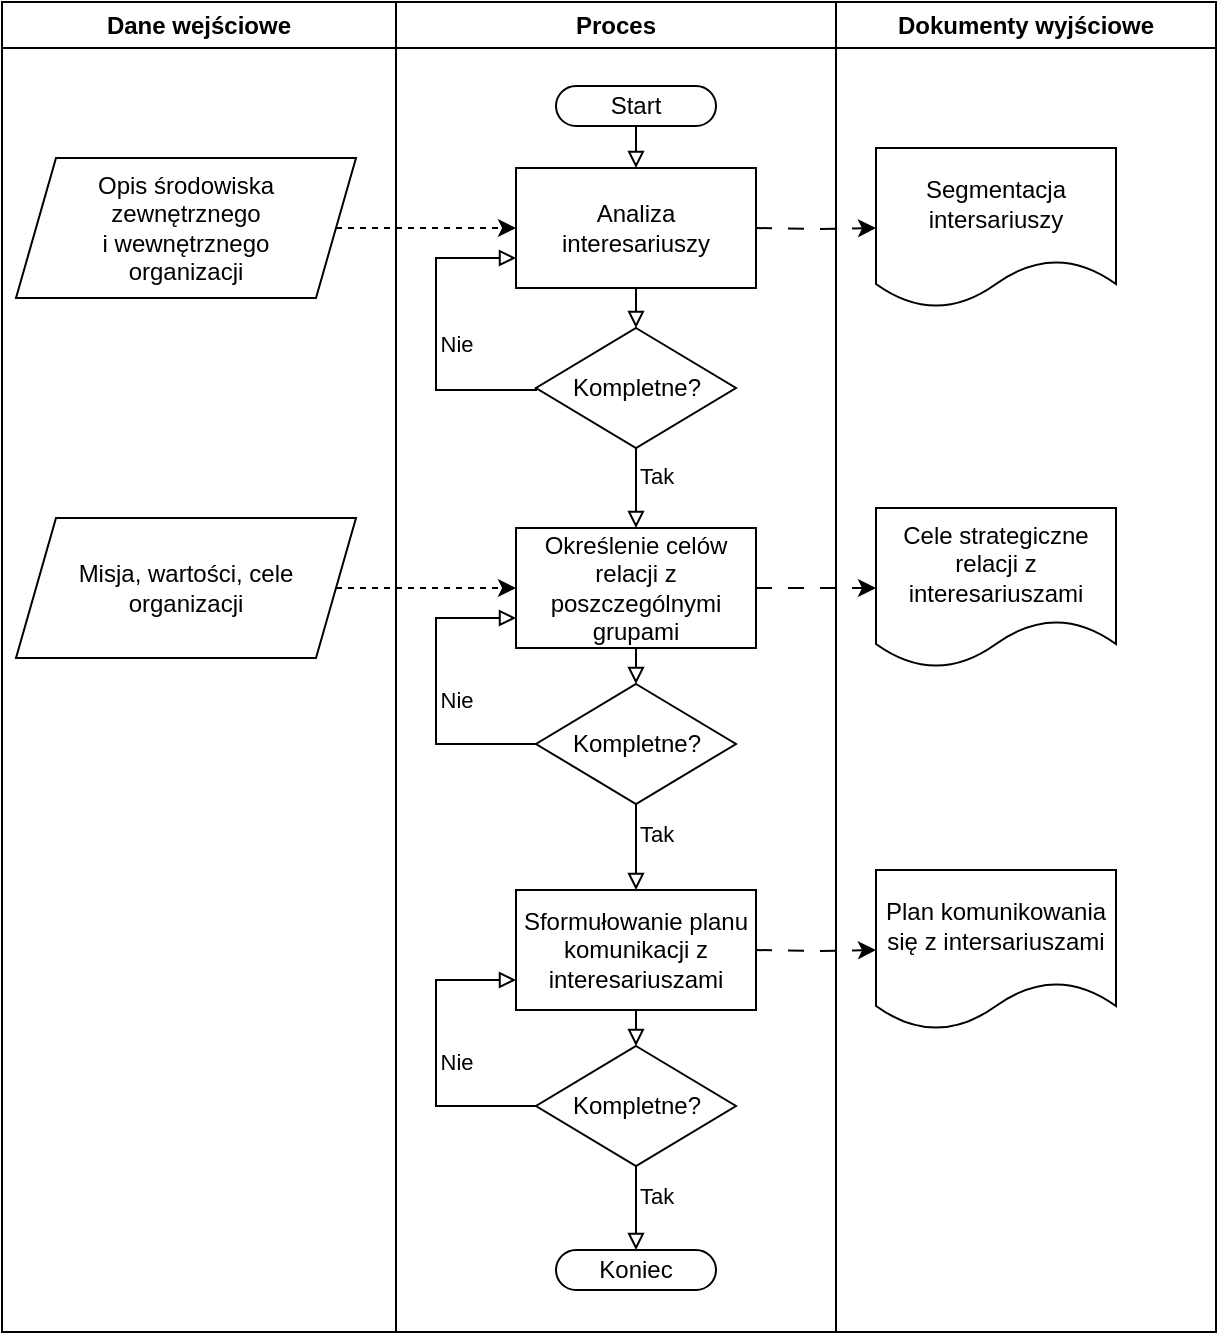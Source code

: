<mxfile version="22.1.16" type="device">
  <diagram id="C5RBs43oDa-KdzZeNtuy" name="Page-1">
    <mxGraphModel dx="1374" dy="859" grid="1" gridSize="10" guides="1" tooltips="1" connect="1" arrows="1" fold="1" page="1" pageScale="1" pageWidth="827" pageHeight="1169" math="0" shadow="0">
      <root>
        <mxCell id="WIyWlLk6GJQsqaUBKTNV-0" />
        <mxCell id="WIyWlLk6GJQsqaUBKTNV-1" parent="WIyWlLk6GJQsqaUBKTNV-0" />
        <mxCell id="WIyWlLk6GJQsqaUBKTNV-2" value="" style="rounded=0;html=1;jettySize=auto;orthogonalLoop=1;fontSize=11;endArrow=block;endFill=0;endSize=6;strokeWidth=1;shadow=0;labelBackgroundColor=none;edgeStyle=orthogonalEdgeStyle;exitX=0.5;exitY=1;exitDx=0;exitDy=0;entryX=0.5;entryY=0;entryDx=0;entryDy=0;" parent="WIyWlLk6GJQsqaUBKTNV-1" target="WIyWlLk6GJQsqaUBKTNV-6" edge="1" source="s7DfnmzeCrfPufH90l0C-0">
          <mxGeometry relative="1" as="geometry">
            <mxPoint x="320" y="158" as="sourcePoint" />
            <mxPoint x="200" y="209" as="targetPoint" />
          </mxGeometry>
        </mxCell>
        <mxCell id="WIyWlLk6GJQsqaUBKTNV-5" value="Nie" style="edgeStyle=orthogonalEdgeStyle;rounded=0;html=1;jettySize=auto;orthogonalLoop=1;fontSize=11;endArrow=block;endFill=0;endSize=6;strokeWidth=1;shadow=0;labelBackgroundColor=none;entryX=0;entryY=0.75;entryDx=0;entryDy=0;verticalAlign=middle;labelPosition=right;verticalLabelPosition=middle;align=center;spacing=2;exitX=0;exitY=0.5;exitDx=0;exitDy=0;" parent="WIyWlLk6GJQsqaUBKTNV-1" source="WIyWlLk6GJQsqaUBKTNV-6" target="s7DfnmzeCrfPufH90l0C-0" edge="1">
          <mxGeometry x="-0.058" y="-10" relative="1" as="geometry">
            <mxPoint as="offset" />
            <mxPoint x="420" y="248" as="targetPoint" />
            <Array as="points">
              <mxPoint x="270" y="209" />
              <mxPoint x="220" y="209" />
              <mxPoint x="220" y="143" />
            </Array>
          </mxGeometry>
        </mxCell>
        <mxCell id="b5bId7cN8p5KwJCor4pT-3" value="" style="edgeStyle=orthogonalEdgeStyle;rounded=0;orthogonalLoop=1;jettySize=auto;html=1;endArrow=block;endFill=0;" edge="1" parent="WIyWlLk6GJQsqaUBKTNV-1" source="WIyWlLk6GJQsqaUBKTNV-6" target="s7DfnmzeCrfPufH90l0C-3">
          <mxGeometry relative="1" as="geometry" />
        </mxCell>
        <mxCell id="b5bId7cN8p5KwJCor4pT-6" value="Tak" style="edgeLabel;html=1;align=left;verticalAlign=middle;resizable=0;points=[];horizontal=1;labelBackgroundColor=none;labelPosition=right;verticalLabelPosition=middle;spacing=2;" vertex="1" connectable="0" parent="b5bId7cN8p5KwJCor4pT-3">
          <mxGeometry x="-0.321" relative="1" as="geometry">
            <mxPoint as="offset" />
          </mxGeometry>
        </mxCell>
        <mxCell id="WIyWlLk6GJQsqaUBKTNV-6" value="Kompletne?" style="rhombus;html=1;shadow=0;fontFamily=Helvetica;fontSize=12;align=center;strokeWidth=1;spacing=0;spacingTop=0;labelBackgroundColor=none;" parent="WIyWlLk6GJQsqaUBKTNV-1" vertex="1">
          <mxGeometry x="270" y="178" width="100" height="60" as="geometry" />
        </mxCell>
        <mxCell id="s7DfnmzeCrfPufH90l0C-0" value="Analiza &lt;br&gt;interesariuszy" style="rounded=0;whiteSpace=wrap;html=1;" parent="WIyWlLk6GJQsqaUBKTNV-1" vertex="1">
          <mxGeometry x="260" y="98" width="120" height="60" as="geometry" />
        </mxCell>
        <mxCell id="s7DfnmzeCrfPufH90l0C-2" value="" style="edgeStyle=orthogonalEdgeStyle;rounded=0;orthogonalLoop=1;jettySize=auto;html=1;dashed=1;" parent="WIyWlLk6GJQsqaUBKTNV-1" source="s7DfnmzeCrfPufH90l0C-1" target="s7DfnmzeCrfPufH90l0C-0" edge="1">
          <mxGeometry relative="1" as="geometry" />
        </mxCell>
        <mxCell id="s7DfnmzeCrfPufH90l0C-1" value="Opis środowiska &lt;br&gt;zewnętrznego &lt;br&gt;i wewnętrznego &lt;br&gt;organizacji" style="shape=parallelogram;perimeter=parallelogramPerimeter;whiteSpace=wrap;html=1;fixedSize=1;" parent="WIyWlLk6GJQsqaUBKTNV-1" vertex="1">
          <mxGeometry x="10" y="93" width="170" height="70" as="geometry" />
        </mxCell>
        <mxCell id="b5bId7cN8p5KwJCor4pT-2" value="" style="edgeStyle=orthogonalEdgeStyle;rounded=0;orthogonalLoop=1;jettySize=auto;html=1;endArrow=block;endFill=0;entryX=0.5;entryY=0;entryDx=0;entryDy=0;exitX=0.5;exitY=1;exitDx=0;exitDy=0;" edge="1" parent="WIyWlLk6GJQsqaUBKTNV-1" source="s7DfnmzeCrfPufH90l0C-3" target="b5bId7cN8p5KwJCor4pT-18">
          <mxGeometry relative="1" as="geometry">
            <mxPoint x="650" y="527" as="sourcePoint" />
            <mxPoint x="260" y="407" as="targetPoint" />
          </mxGeometry>
        </mxCell>
        <mxCell id="s7DfnmzeCrfPufH90l0C-3" value="Określenie celów relacji z poszczególnymi grupami" style="rounded=0;whiteSpace=wrap;html=1;" parent="WIyWlLk6GJQsqaUBKTNV-1" vertex="1">
          <mxGeometry x="260" y="278" width="120" height="60" as="geometry" />
        </mxCell>
        <mxCell id="b5bId7cN8p5KwJCor4pT-4" value="" style="edgeStyle=orthogonalEdgeStyle;rounded=0;orthogonalLoop=1;jettySize=auto;html=1;dashed=1;entryX=0;entryY=0.5;entryDx=0;entryDy=0;" edge="1" parent="WIyWlLk6GJQsqaUBKTNV-1" source="b5bId7cN8p5KwJCor4pT-5" target="s7DfnmzeCrfPufH90l0C-3">
          <mxGeometry relative="1" as="geometry">
            <mxPoint x="250" y="313" as="targetPoint" />
          </mxGeometry>
        </mxCell>
        <mxCell id="b5bId7cN8p5KwJCor4pT-5" value="Misja, wartości, cele organizacji" style="shape=parallelogram;perimeter=parallelogramPerimeter;whiteSpace=wrap;html=1;fixedSize=1;" vertex="1" parent="WIyWlLk6GJQsqaUBKTNV-1">
          <mxGeometry x="10" y="273" width="170" height="70" as="geometry" />
        </mxCell>
        <mxCell id="b5bId7cN8p5KwJCor4pT-15" value="Nie" style="edgeStyle=orthogonalEdgeStyle;rounded=0;html=1;jettySize=auto;orthogonalLoop=1;fontSize=11;endArrow=block;endFill=0;endSize=6;strokeWidth=1;shadow=0;labelBackgroundColor=none;entryX=0;entryY=0.75;entryDx=0;entryDy=0;verticalAlign=middle;labelPosition=right;verticalLabelPosition=middle;align=center;spacing=2;" edge="1" parent="WIyWlLk6GJQsqaUBKTNV-1" source="b5bId7cN8p5KwJCor4pT-18" target="s7DfnmzeCrfPufH90l0C-3">
          <mxGeometry x="-0.058" y="-10" relative="1" as="geometry">
            <mxPoint as="offset" />
            <mxPoint x="380" y="297" as="targetPoint" />
            <Array as="points">
              <mxPoint x="220" y="386" />
              <mxPoint x="220" y="323" />
            </Array>
          </mxGeometry>
        </mxCell>
        <mxCell id="b5bId7cN8p5KwJCor4pT-16" value="" style="edgeStyle=orthogonalEdgeStyle;rounded=0;orthogonalLoop=1;jettySize=auto;html=1;endArrow=block;endFill=0;entryX=0.5;entryY=0;entryDx=0;entryDy=0;" edge="1" parent="WIyWlLk6GJQsqaUBKTNV-1" source="b5bId7cN8p5KwJCor4pT-18" target="b5bId7cN8p5KwJCor4pT-22">
          <mxGeometry relative="1" as="geometry">
            <mxPoint x="320" y="439" as="targetPoint" />
          </mxGeometry>
        </mxCell>
        <mxCell id="b5bId7cN8p5KwJCor4pT-17" value="Tak" style="edgeLabel;html=1;align=left;verticalAlign=middle;resizable=0;points=[];horizontal=1;labelBackgroundColor=none;labelPosition=right;verticalLabelPosition=middle;spacing=2;" vertex="1" connectable="0" parent="b5bId7cN8p5KwJCor4pT-16">
          <mxGeometry x="-0.321" relative="1" as="geometry">
            <mxPoint as="offset" />
          </mxGeometry>
        </mxCell>
        <mxCell id="b5bId7cN8p5KwJCor4pT-18" value="Kompletne?" style="rhombus;html=1;shadow=0;fontFamily=Helvetica;fontSize=12;align=center;strokeWidth=1;spacing=0;spacingTop=0;labelBackgroundColor=none;" vertex="1" parent="WIyWlLk6GJQsqaUBKTNV-1">
          <mxGeometry x="270" y="356" width="100" height="60" as="geometry" />
        </mxCell>
        <mxCell id="b5bId7cN8p5KwJCor4pT-20" value="" style="edgeStyle=orthogonalEdgeStyle;rounded=0;orthogonalLoop=1;jettySize=auto;html=1;endArrow=block;endFill=0;entryX=0.5;entryY=0;entryDx=0;entryDy=0;exitX=0.5;exitY=1;exitDx=0;exitDy=0;" edge="1" parent="WIyWlLk6GJQsqaUBKTNV-1" source="b5bId7cN8p5KwJCor4pT-19" target="s7DfnmzeCrfPufH90l0C-0">
          <mxGeometry relative="1" as="geometry">
            <mxPoint x="570" y="119" as="sourcePoint" />
            <mxPoint x="450" y="159" as="targetPoint" />
          </mxGeometry>
        </mxCell>
        <mxCell id="b5bId7cN8p5KwJCor4pT-19" value="Start" style="rounded=1;whiteSpace=wrap;html=1;arcSize=50;imageHeight=24;" vertex="1" parent="WIyWlLk6GJQsqaUBKTNV-1">
          <mxGeometry x="280" y="57" width="80" height="20" as="geometry" />
        </mxCell>
        <mxCell id="b5bId7cN8p5KwJCor4pT-21" value="" style="edgeStyle=orthogonalEdgeStyle;rounded=0;orthogonalLoop=1;jettySize=auto;html=1;endArrow=block;endFill=0;entryX=0.5;entryY=0;entryDx=0;entryDy=0;exitX=0.5;exitY=1;exitDx=0;exitDy=0;" edge="1" parent="WIyWlLk6GJQsqaUBKTNV-1" source="b5bId7cN8p5KwJCor4pT-22" target="b5bId7cN8p5KwJCor4pT-26">
          <mxGeometry relative="1" as="geometry">
            <mxPoint x="650" y="708" as="sourcePoint" />
            <mxPoint x="260" y="588" as="targetPoint" />
          </mxGeometry>
        </mxCell>
        <mxCell id="b5bId7cN8p5KwJCor4pT-29" value="" style="edgeStyle=orthogonalEdgeStyle;rounded=0;orthogonalLoop=1;jettySize=auto;html=1;exitX=1;exitY=0.5;exitDx=0;exitDy=0;dashed=1;dashPattern=8 8;" edge="1" parent="WIyWlLk6GJQsqaUBKTNV-1" source="s7DfnmzeCrfPufH90l0C-3" target="b5bId7cN8p5KwJCor4pT-28">
          <mxGeometry relative="1" as="geometry" />
        </mxCell>
        <mxCell id="b5bId7cN8p5KwJCor4pT-22" value="Sformułowanie planu komunikacji z interesariuszami" style="rounded=0;whiteSpace=wrap;html=1;" vertex="1" parent="WIyWlLk6GJQsqaUBKTNV-1">
          <mxGeometry x="260" y="459" width="120" height="60" as="geometry" />
        </mxCell>
        <mxCell id="b5bId7cN8p5KwJCor4pT-23" value="Nie" style="edgeStyle=orthogonalEdgeStyle;rounded=0;html=1;jettySize=auto;orthogonalLoop=1;fontSize=11;endArrow=block;endFill=0;endSize=6;strokeWidth=1;shadow=0;labelBackgroundColor=none;entryX=0;entryY=0.75;entryDx=0;entryDy=0;verticalAlign=middle;labelPosition=right;verticalLabelPosition=middle;align=center;spacing=2;" edge="1" parent="WIyWlLk6GJQsqaUBKTNV-1" source="b5bId7cN8p5KwJCor4pT-26" target="b5bId7cN8p5KwJCor4pT-22">
          <mxGeometry x="-0.058" y="-10" relative="1" as="geometry">
            <mxPoint as="offset" />
            <mxPoint x="380" y="478" as="targetPoint" />
            <Array as="points">
              <mxPoint x="220" y="567" />
              <mxPoint x="220" y="504" />
            </Array>
          </mxGeometry>
        </mxCell>
        <mxCell id="b5bId7cN8p5KwJCor4pT-24" value="" style="edgeStyle=orthogonalEdgeStyle;rounded=0;orthogonalLoop=1;jettySize=auto;html=1;endArrow=block;endFill=0;entryX=0.5;entryY=0;entryDx=0;entryDy=0;" edge="1" parent="WIyWlLk6GJQsqaUBKTNV-1" source="b5bId7cN8p5KwJCor4pT-26" target="b5bId7cN8p5KwJCor4pT-35">
          <mxGeometry relative="1" as="geometry">
            <mxPoint x="320" y="620" as="targetPoint" />
            <Array as="points" />
          </mxGeometry>
        </mxCell>
        <mxCell id="b5bId7cN8p5KwJCor4pT-25" value="Tak" style="edgeLabel;html=1;align=left;verticalAlign=middle;resizable=0;points=[];horizontal=1;labelBackgroundColor=none;labelPosition=right;verticalLabelPosition=middle;spacing=2;" vertex="1" connectable="0" parent="b5bId7cN8p5KwJCor4pT-24">
          <mxGeometry x="-0.321" relative="1" as="geometry">
            <mxPoint as="offset" />
          </mxGeometry>
        </mxCell>
        <mxCell id="b5bId7cN8p5KwJCor4pT-26" value="Kompletne?" style="rhombus;html=1;shadow=0;fontFamily=Helvetica;fontSize=12;align=center;strokeWidth=1;spacing=0;spacingTop=0;labelBackgroundColor=none;" vertex="1" parent="WIyWlLk6GJQsqaUBKTNV-1">
          <mxGeometry x="270" y="537" width="100" height="60" as="geometry" />
        </mxCell>
        <mxCell id="b5bId7cN8p5KwJCor4pT-28" value="Cele strategiczne relacji z interesariuszami" style="shape=document;whiteSpace=wrap;html=1;boundedLbl=1;" vertex="1" parent="WIyWlLk6GJQsqaUBKTNV-1">
          <mxGeometry x="440" y="268" width="120" height="80" as="geometry" />
        </mxCell>
        <mxCell id="b5bId7cN8p5KwJCor4pT-30" value="" style="edgeStyle=orthogonalEdgeStyle;rounded=0;orthogonalLoop=1;jettySize=auto;html=1;exitX=1;exitY=0.5;exitDx=0;exitDy=0;dashed=1;dashPattern=8 8;" edge="1" parent="WIyWlLk6GJQsqaUBKTNV-1" target="b5bId7cN8p5KwJCor4pT-31">
          <mxGeometry relative="1" as="geometry">
            <mxPoint x="380" y="489" as="sourcePoint" />
          </mxGeometry>
        </mxCell>
        <mxCell id="b5bId7cN8p5KwJCor4pT-31" value="Plan komunikowania się z intersariuszami" style="shape=document;whiteSpace=wrap;html=1;boundedLbl=1;" vertex="1" parent="WIyWlLk6GJQsqaUBKTNV-1">
          <mxGeometry x="440" y="449" width="120" height="80" as="geometry" />
        </mxCell>
        <mxCell id="b5bId7cN8p5KwJCor4pT-32" value="" style="edgeStyle=orthogonalEdgeStyle;rounded=0;orthogonalLoop=1;jettySize=auto;html=1;exitX=1;exitY=0.5;exitDx=0;exitDy=0;dashed=1;dashPattern=8 8;" edge="1" parent="WIyWlLk6GJQsqaUBKTNV-1" target="b5bId7cN8p5KwJCor4pT-33">
          <mxGeometry relative="1" as="geometry">
            <mxPoint x="380" y="128" as="sourcePoint" />
          </mxGeometry>
        </mxCell>
        <mxCell id="b5bId7cN8p5KwJCor4pT-33" value="Segmentacja intersariuszy" style="shape=document;whiteSpace=wrap;html=1;boundedLbl=1;" vertex="1" parent="WIyWlLk6GJQsqaUBKTNV-1">
          <mxGeometry x="440" y="88" width="120" height="80" as="geometry" />
        </mxCell>
        <mxCell id="b5bId7cN8p5KwJCor4pT-34" value="Dane wejściowe" style="swimlane;whiteSpace=wrap;html=1;" vertex="1" parent="WIyWlLk6GJQsqaUBKTNV-1">
          <mxGeometry x="3" y="15" width="197" height="665" as="geometry">
            <mxRectangle x="3" y="15" width="140" height="30" as="alternateBounds" />
          </mxGeometry>
        </mxCell>
        <mxCell id="b5bId7cN8p5KwJCor4pT-35" value="Koniec" style="rounded=1;whiteSpace=wrap;html=1;arcSize=50;imageHeight=24;" vertex="1" parent="WIyWlLk6GJQsqaUBKTNV-1">
          <mxGeometry x="280" y="639" width="80" height="20" as="geometry" />
        </mxCell>
        <mxCell id="b5bId7cN8p5KwJCor4pT-36" value="Proces" style="swimlane;whiteSpace=wrap;html=1;" vertex="1" parent="WIyWlLk6GJQsqaUBKTNV-1">
          <mxGeometry x="200" y="15" width="220" height="665" as="geometry">
            <mxRectangle x="3" y="15" width="140" height="30" as="alternateBounds" />
          </mxGeometry>
        </mxCell>
        <mxCell id="b5bId7cN8p5KwJCor4pT-37" value="Dokumenty wyjściowe" style="swimlane;whiteSpace=wrap;html=1;" vertex="1" parent="WIyWlLk6GJQsqaUBKTNV-1">
          <mxGeometry x="420" y="15" width="190" height="665" as="geometry">
            <mxRectangle x="420" y="15" width="140" height="30" as="alternateBounds" />
          </mxGeometry>
        </mxCell>
      </root>
    </mxGraphModel>
  </diagram>
</mxfile>
